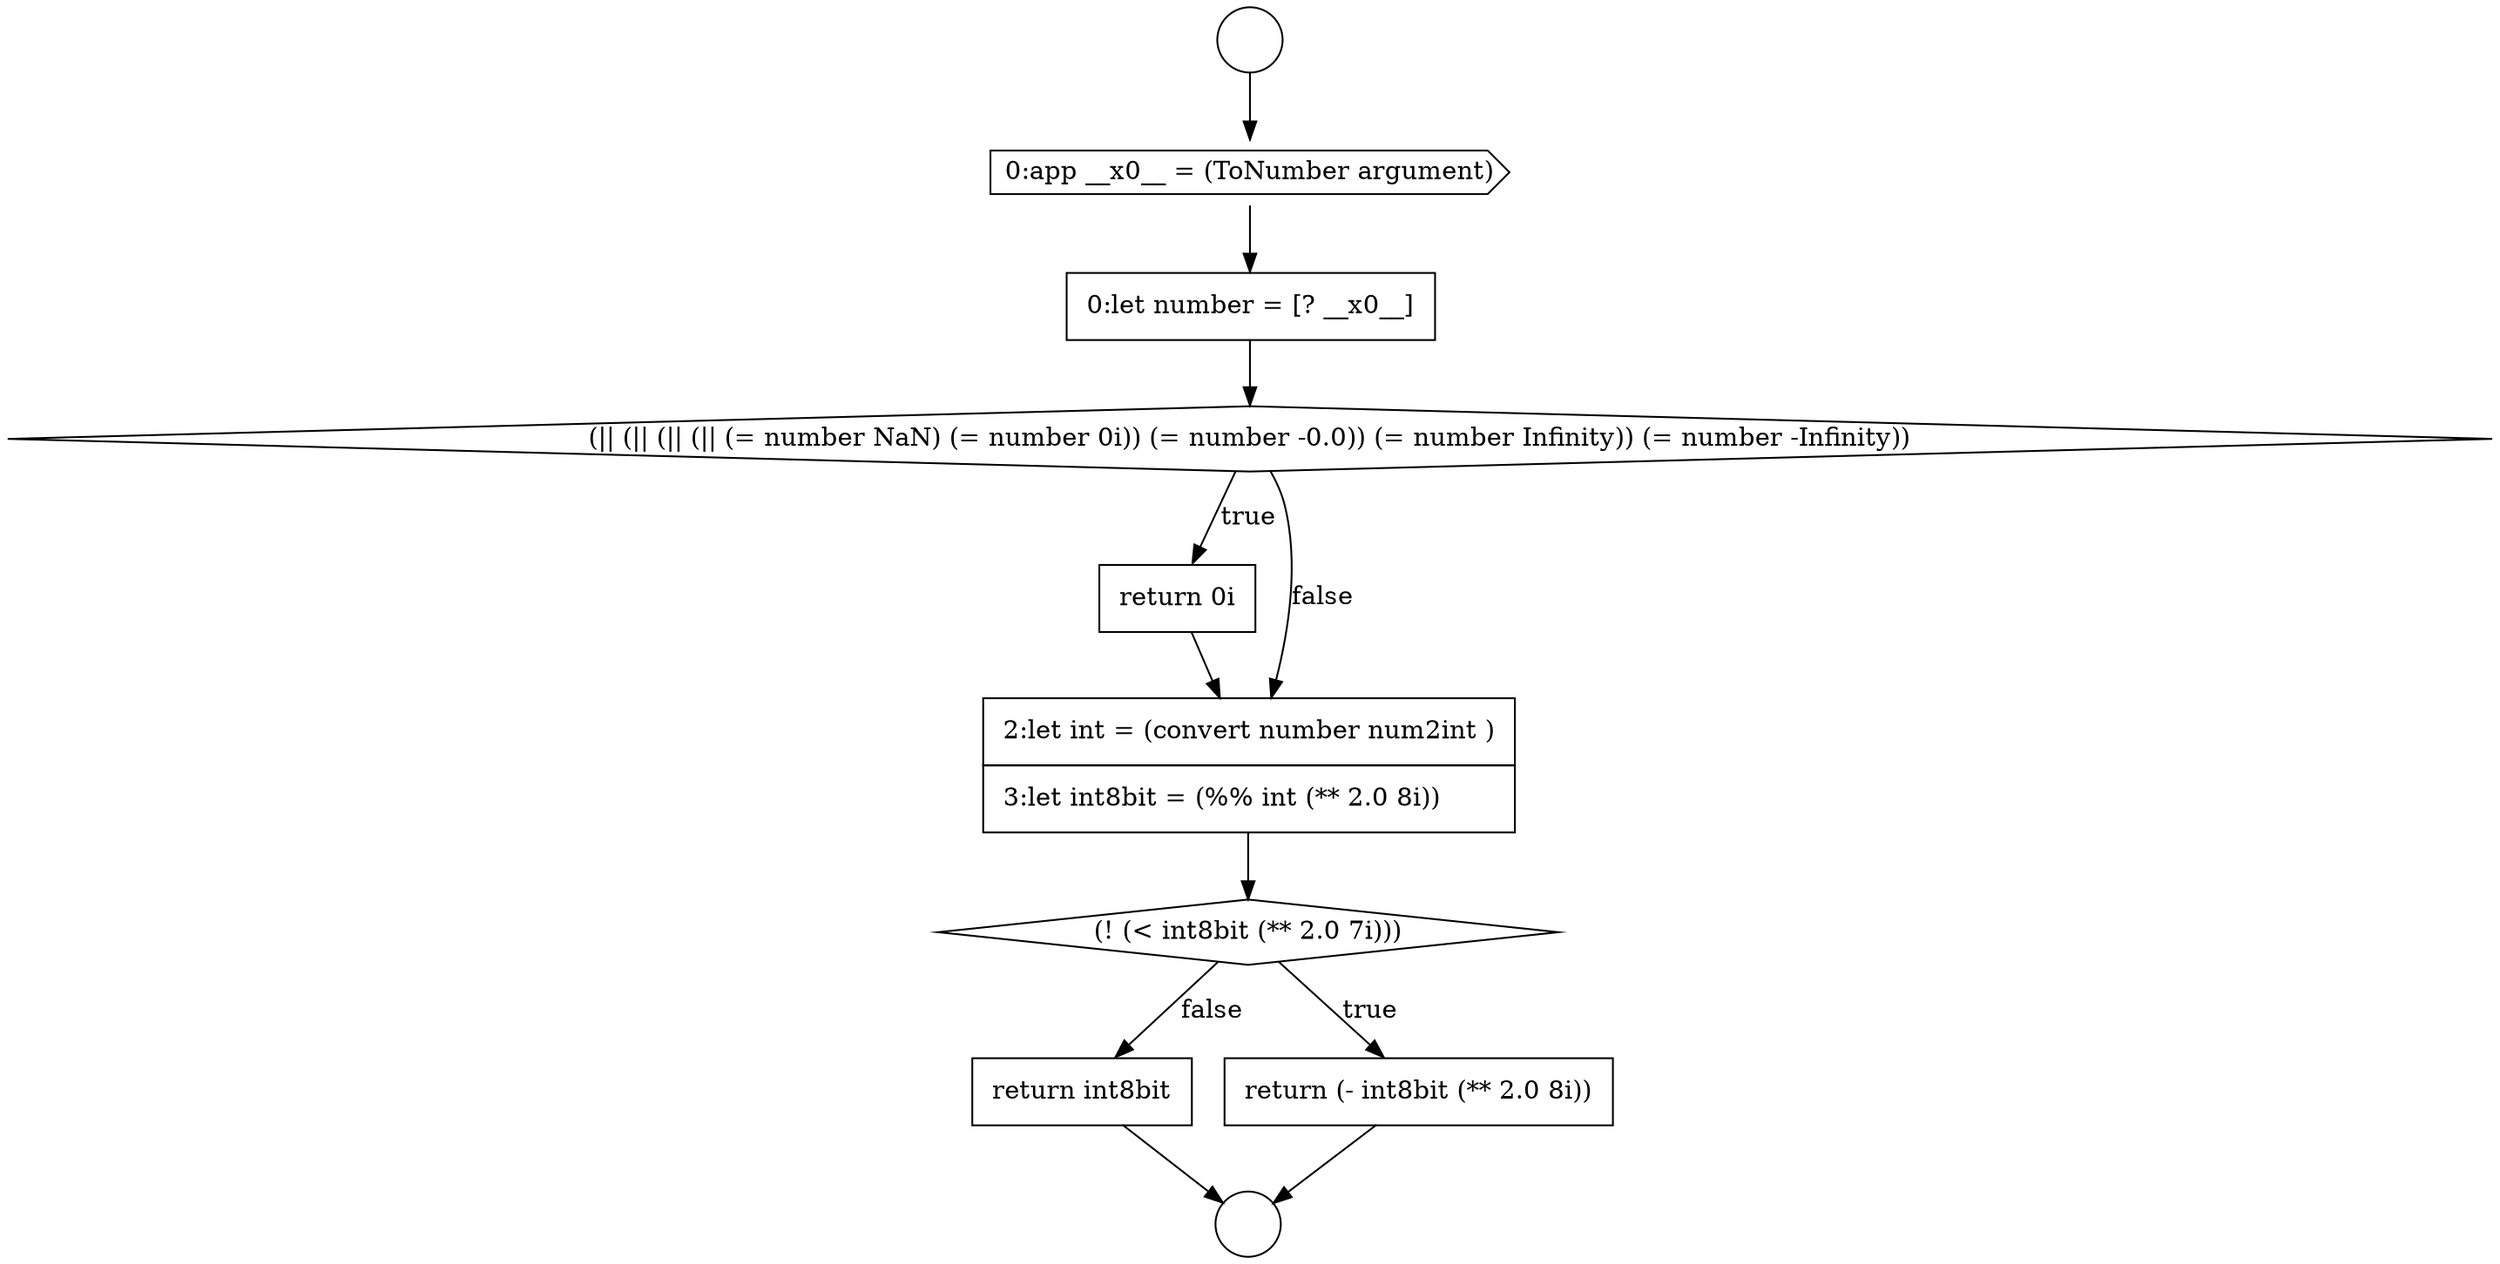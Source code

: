 digraph {
  node614 [shape=circle label=" " color="black" fillcolor="white" style=filled]
  node619 [shape=none, margin=0, label=<<font color="black">
    <table border="0" cellborder="1" cellspacing="0" cellpadding="10">
      <tr><td align="left">return 0i</td></tr>
    </table>
  </font>> color="black" fillcolor="white" style=filled]
  node623 [shape=none, margin=0, label=<<font color="black">
    <table border="0" cellborder="1" cellspacing="0" cellpadding="10">
      <tr><td align="left">return int8bit</td></tr>
    </table>
  </font>> color="black" fillcolor="white" style=filled]
  node615 [shape=circle label=" " color="black" fillcolor="white" style=filled]
  node622 [shape=none, margin=0, label=<<font color="black">
    <table border="0" cellborder="1" cellspacing="0" cellpadding="10">
      <tr><td align="left">return (- int8bit (** 2.0 8i))</td></tr>
    </table>
  </font>> color="black" fillcolor="white" style=filled]
  node618 [shape=diamond, label=<<font color="black">(|| (|| (|| (|| (= number NaN) (= number 0i)) (= number -0.0)) (= number Infinity)) (= number -Infinity))</font>> color="black" fillcolor="white" style=filled]
  node616 [shape=cds, label=<<font color="black">0:app __x0__ = (ToNumber argument)</font>> color="black" fillcolor="white" style=filled]
  node621 [shape=diamond, label=<<font color="black">(! (&lt; int8bit (** 2.0 7i)))</font>> color="black" fillcolor="white" style=filled]
  node617 [shape=none, margin=0, label=<<font color="black">
    <table border="0" cellborder="1" cellspacing="0" cellpadding="10">
      <tr><td align="left">0:let number = [? __x0__]</td></tr>
    </table>
  </font>> color="black" fillcolor="white" style=filled]
  node620 [shape=none, margin=0, label=<<font color="black">
    <table border="0" cellborder="1" cellspacing="0" cellpadding="10">
      <tr><td align="left">2:let int = (convert number num2int )</td></tr>
      <tr><td align="left">3:let int8bit = (%% int (** 2.0 8i))</td></tr>
    </table>
  </font>> color="black" fillcolor="white" style=filled]
  node617 -> node618 [ color="black"]
  node618 -> node619 [label=<<font color="black">true</font>> color="black"]
  node618 -> node620 [label=<<font color="black">false</font>> color="black"]
  node614 -> node616 [ color="black"]
  node623 -> node615 [ color="black"]
  node621 -> node622 [label=<<font color="black">true</font>> color="black"]
  node621 -> node623 [label=<<font color="black">false</font>> color="black"]
  node620 -> node621 [ color="black"]
  node619 -> node620 [ color="black"]
  node622 -> node615 [ color="black"]
  node616 -> node617 [ color="black"]
}
